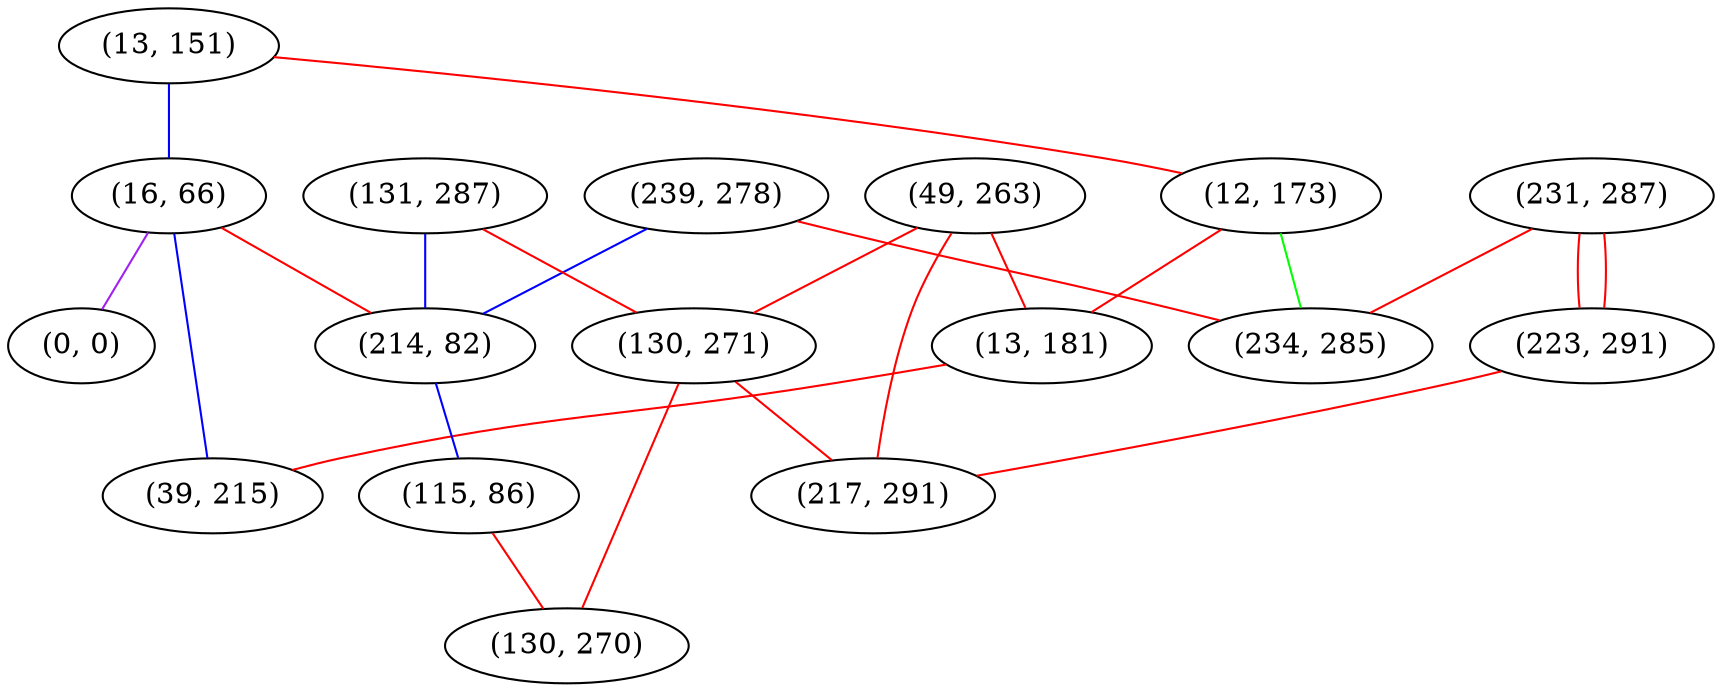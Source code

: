 graph "" {
"(239, 278)";
"(13, 151)";
"(49, 263)";
"(12, 173)";
"(16, 66)";
"(0, 0)";
"(13, 181)";
"(131, 287)";
"(214, 82)";
"(231, 287)";
"(115, 86)";
"(130, 271)";
"(223, 291)";
"(234, 285)";
"(217, 291)";
"(39, 215)";
"(130, 270)";
"(239, 278)" -- "(234, 285)"  [color=red, key=0, weight=1];
"(239, 278)" -- "(214, 82)"  [color=blue, key=0, weight=3];
"(13, 151)" -- "(12, 173)"  [color=red, key=0, weight=1];
"(13, 151)" -- "(16, 66)"  [color=blue, key=0, weight=3];
"(49, 263)" -- "(130, 271)"  [color=red, key=0, weight=1];
"(49, 263)" -- "(217, 291)"  [color=red, key=0, weight=1];
"(49, 263)" -- "(13, 181)"  [color=red, key=0, weight=1];
"(12, 173)" -- "(234, 285)"  [color=green, key=0, weight=2];
"(12, 173)" -- "(13, 181)"  [color=red, key=0, weight=1];
"(16, 66)" -- "(214, 82)"  [color=red, key=0, weight=1];
"(16, 66)" -- "(39, 215)"  [color=blue, key=0, weight=3];
"(16, 66)" -- "(0, 0)"  [color=purple, key=0, weight=4];
"(13, 181)" -- "(39, 215)"  [color=red, key=0, weight=1];
"(131, 287)" -- "(130, 271)"  [color=red, key=0, weight=1];
"(131, 287)" -- "(214, 82)"  [color=blue, key=0, weight=3];
"(214, 82)" -- "(115, 86)"  [color=blue, key=0, weight=3];
"(231, 287)" -- "(223, 291)"  [color=red, key=0, weight=1];
"(231, 287)" -- "(223, 291)"  [color=red, key=1, weight=1];
"(231, 287)" -- "(234, 285)"  [color=red, key=0, weight=1];
"(115, 86)" -- "(130, 270)"  [color=red, key=0, weight=1];
"(130, 271)" -- "(217, 291)"  [color=red, key=0, weight=1];
"(130, 271)" -- "(130, 270)"  [color=red, key=0, weight=1];
"(223, 291)" -- "(217, 291)"  [color=red, key=0, weight=1];
}
